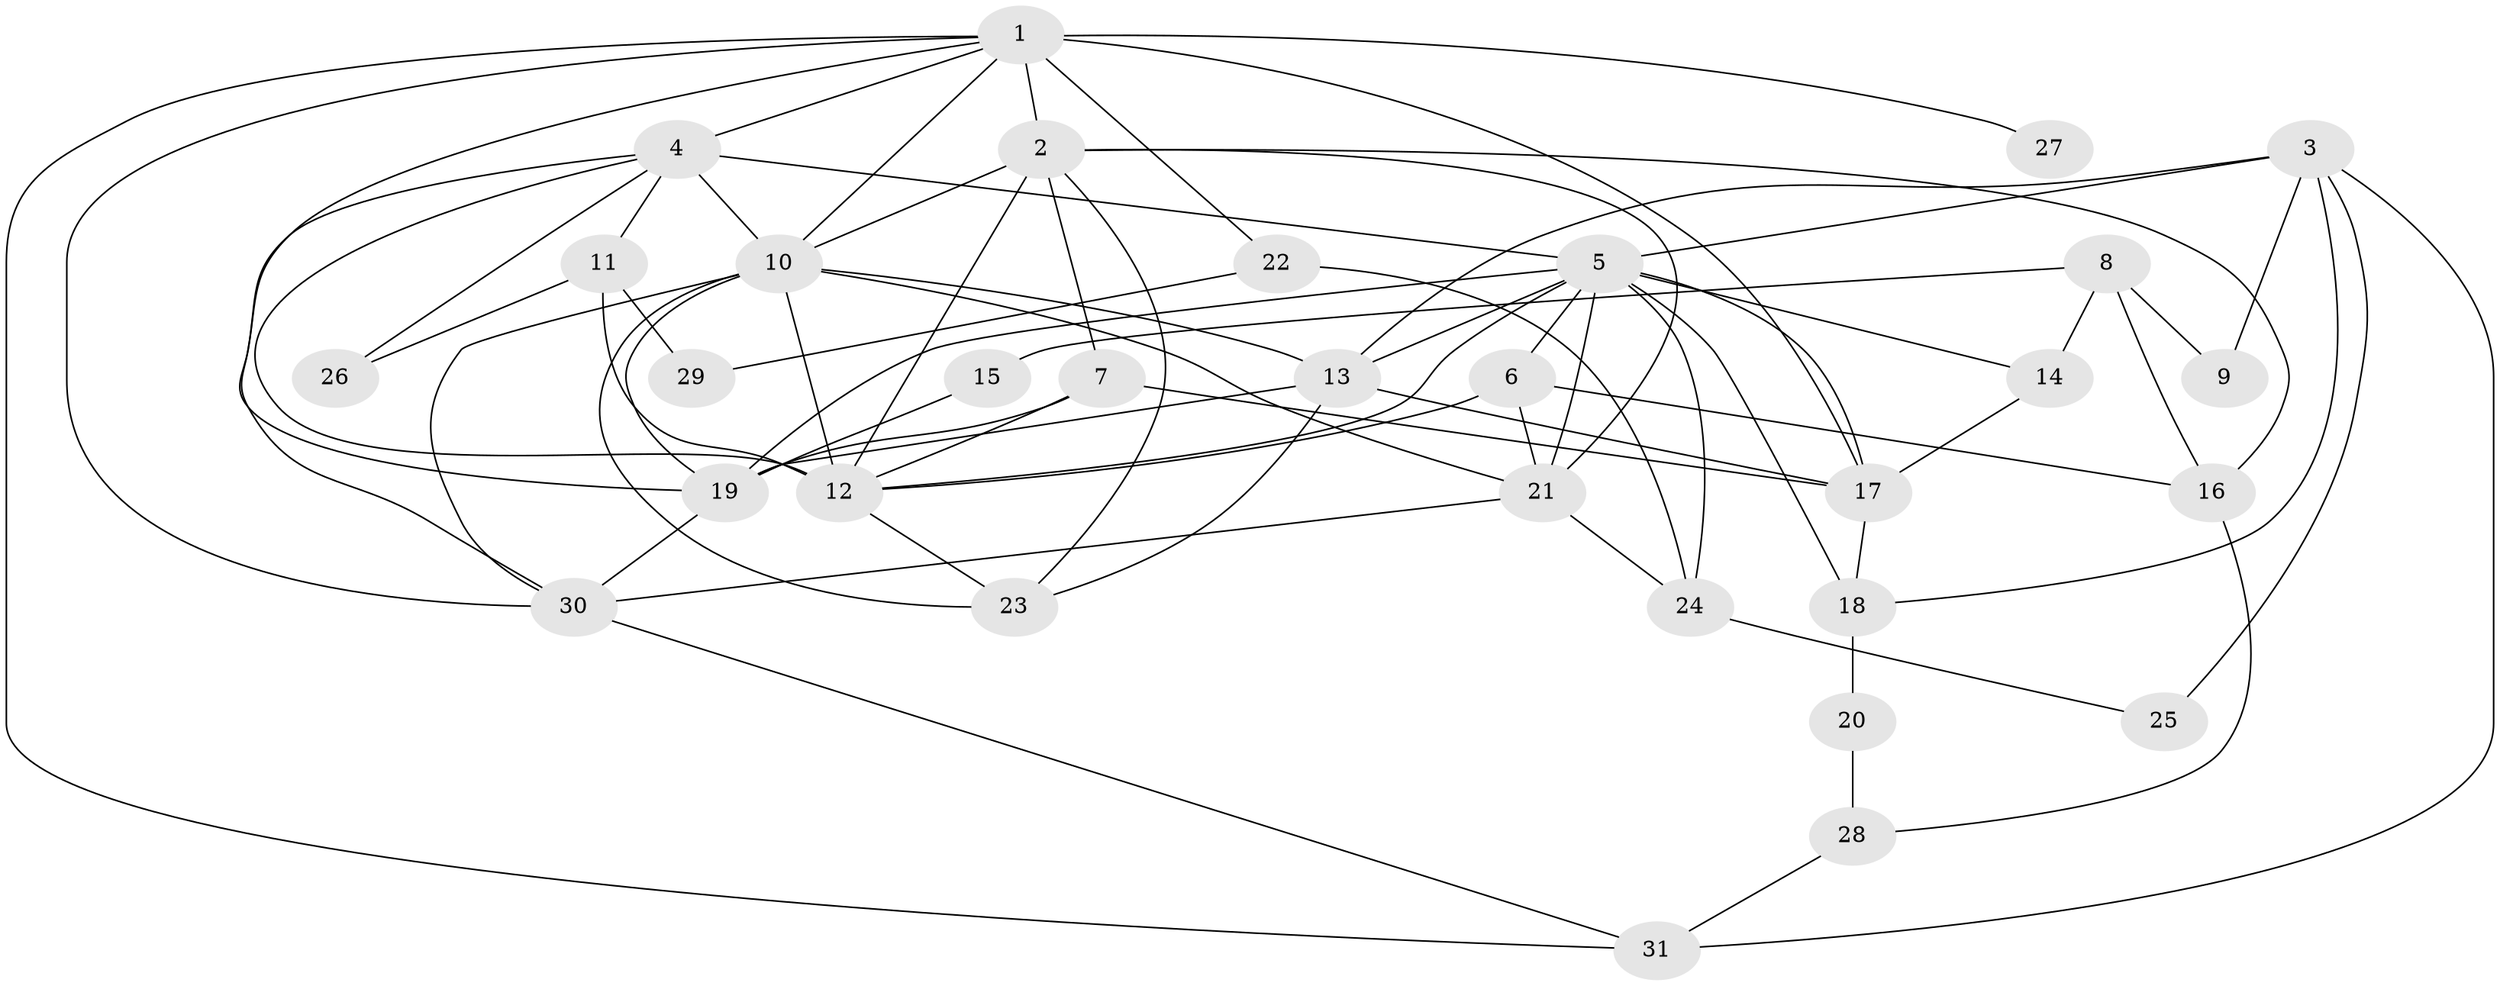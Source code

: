// original degree distribution, {3: 0.1774193548387097, 5: 0.20967741935483872, 6: 0.12903225806451613, 4: 0.3387096774193548, 2: 0.14516129032258066}
// Generated by graph-tools (version 1.1) at 2025/36/03/09/25 02:36:25]
// undirected, 31 vertices, 73 edges
graph export_dot {
graph [start="1"]
  node [color=gray90,style=filled];
  1;
  2;
  3;
  4;
  5;
  6;
  7;
  8;
  9;
  10;
  11;
  12;
  13;
  14;
  15;
  16;
  17;
  18;
  19;
  20;
  21;
  22;
  23;
  24;
  25;
  26;
  27;
  28;
  29;
  30;
  31;
  1 -- 2 [weight=2.0];
  1 -- 4 [weight=2.0];
  1 -- 10 [weight=1.0];
  1 -- 17 [weight=1.0];
  1 -- 19 [weight=1.0];
  1 -- 22 [weight=1.0];
  1 -- 27 [weight=2.0];
  1 -- 30 [weight=1.0];
  1 -- 31 [weight=1.0];
  2 -- 7 [weight=1.0];
  2 -- 10 [weight=1.0];
  2 -- 12 [weight=1.0];
  2 -- 16 [weight=1.0];
  2 -- 21 [weight=1.0];
  2 -- 23 [weight=1.0];
  3 -- 5 [weight=1.0];
  3 -- 9 [weight=1.0];
  3 -- 13 [weight=1.0];
  3 -- 18 [weight=1.0];
  3 -- 25 [weight=1.0];
  3 -- 31 [weight=1.0];
  4 -- 5 [weight=3.0];
  4 -- 10 [weight=1.0];
  4 -- 11 [weight=1.0];
  4 -- 12 [weight=3.0];
  4 -- 26 [weight=1.0];
  4 -- 30 [weight=1.0];
  5 -- 6 [weight=1.0];
  5 -- 12 [weight=1.0];
  5 -- 13 [weight=1.0];
  5 -- 14 [weight=2.0];
  5 -- 17 [weight=1.0];
  5 -- 18 [weight=2.0];
  5 -- 19 [weight=1.0];
  5 -- 21 [weight=1.0];
  5 -- 24 [weight=1.0];
  6 -- 12 [weight=1.0];
  6 -- 16 [weight=1.0];
  6 -- 21 [weight=1.0];
  7 -- 12 [weight=1.0];
  7 -- 17 [weight=1.0];
  7 -- 19 [weight=2.0];
  8 -- 9 [weight=1.0];
  8 -- 14 [weight=1.0];
  8 -- 15 [weight=1.0];
  8 -- 16 [weight=1.0];
  10 -- 12 [weight=3.0];
  10 -- 13 [weight=4.0];
  10 -- 19 [weight=1.0];
  10 -- 21 [weight=1.0];
  10 -- 23 [weight=1.0];
  10 -- 30 [weight=1.0];
  11 -- 12 [weight=1.0];
  11 -- 26 [weight=1.0];
  11 -- 29 [weight=1.0];
  12 -- 23 [weight=1.0];
  13 -- 17 [weight=2.0];
  13 -- 19 [weight=2.0];
  13 -- 23 [weight=1.0];
  14 -- 17 [weight=1.0];
  15 -- 19 [weight=1.0];
  16 -- 28 [weight=1.0];
  17 -- 18 [weight=1.0];
  18 -- 20 [weight=1.0];
  19 -- 30 [weight=1.0];
  20 -- 28 [weight=1.0];
  21 -- 24 [weight=1.0];
  21 -- 30 [weight=1.0];
  22 -- 24 [weight=1.0];
  22 -- 29 [weight=1.0];
  24 -- 25 [weight=1.0];
  28 -- 31 [weight=1.0];
  30 -- 31 [weight=1.0];
}
